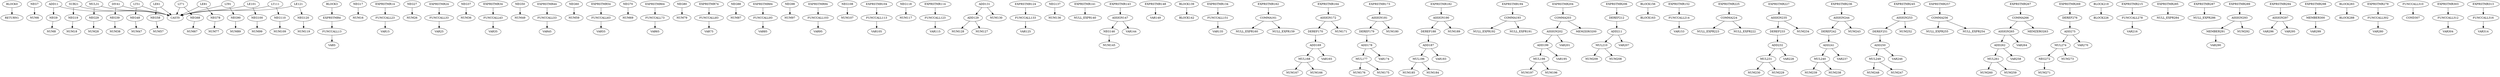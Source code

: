 digraph A { 
BLOCK0 -> RETURN1
NEG7 -> NUM6
NEG9 -> NUM8
ADD11 -> CAST0
ADD11 -> NEG9
FUNCCALL13 -> VAR5
EXPRSTMR4 -> FUNCCALL13
NEG17 -> NUM16
NEG19 -> NUM18
SUB21 -> CAST0
SUB21 -> NEG19
FUNCCALL23 -> VAR15
EXPRSTMR14 -> FUNCCALL23
NEG27 -> NUM26
NEG29 -> NUM28
MUL31 -> CAST0
MUL31 -> NEG29
FUNCCALL33 -> VAR25
EXPRSTMR24 -> FUNCCALL33
NEG37 -> NUM36
NEG39 -> NUM38
DIV41 -> CAST0
DIV41 -> NEG39
FUNCCALL43 -> VAR35
EXPRSTMR34 -> FUNCCALL43
NEG48 -> NUM47
NEG50 -> NUM49
LT51 -> CAST0
LT51 -> NEG48
FUNCCALL53 -> VAR45
EXPRSTMR44 -> FUNCCALL53
NEG58 -> NUM57
NEG60 -> NUM59
LE61 -> CAST0
LE61 -> NEG58
FUNCCALL63 -> VAR55
EXPRSTMR54 -> FUNCCALL63
NEG68 -> NUM67
NEG70 -> NUM69
LT71 -> NEG68
LT71 -> CAST0
FUNCCALL73 -> VAR65
EXPRSTMR64 -> FUNCCALL73
NEG78 -> NUM77
NEG80 -> NUM79
LE81 -> NEG78
LE81 -> CAST0
FUNCCALL83 -> VAR75
EXPRSTMR74 -> FUNCCALL83
NEG88 -> NUM87
NEG90 -> NUM89
LT91 -> NEG90
LT91 -> CAST0
FUNCCALL93 -> VAR85
EXPRSTMR84 -> FUNCCALL93
NEG98 -> NUM97
NEG100 -> NUM99
LE101 -> NEG100
LE101 -> CAST0
FUNCCALL103 -> VAR95
EXPRSTMR94 -> FUNCCALL103
NEG108 -> NUM107
NEG110 -> NUM109
LT111 -> CAST0
LT111 -> NEG110
FUNCCALL113 -> VAR105
EXPRSTMR104 -> FUNCCALL113
NEG118 -> NUM117
NEG120 -> NUM119
LE121 -> CAST0
LE121 -> NEG120
FUNCCALL123 -> VAR115
EXPRSTMR114 -> FUNCCALL123
ADD129 -> NUM128
ADD129 -> NUM127
ADD131 -> NUM130
ADD131 -> ADD129
FUNCCALL133 -> VAR125
EXPRSTMR124 -> FUNCCALL133
NEG137 -> NUM136
EXPRSTMR141 -> NULL_EXPR140
NEG146 -> NUM145
ASSIGN147 -> NEG146
ASSIGN147 -> VAR144
EXPRSTMR143 -> ASSIGN147
EXPRSTMR148 -> VAR149
BLOCK139 -> BLOCK142
FUNCCALL151 -> VAR135
EXPRSTMR134 -> FUNCCALL151
COMMA161 -> NULL_EXPR160
COMMA161 -> NULL_EXPR159
EXPRSTMR162 -> COMMA161
MUL168 -> NUM167
MUL168 -> NUM166
ADD169 -> MUL168
ADD169 -> VAR165
DEREF170 -> ADD169
ASSIGN172 -> NUM171
ASSIGN172 -> DEREF170
EXPRSTMR164 -> ASSIGN172
MUL177 -> NUM176
MUL177 -> NUM175
ADD178 -> MUL177
ADD178 -> VAR174
DEREF179 -> ADD178
ASSIGN181 -> NUM180
ASSIGN181 -> DEREF179
EXPRSTMR173 -> ASSIGN181
MUL186 -> NUM185
MUL186 -> NUM184
ADD187 -> MUL186
ADD187 -> VAR183
DEREF188 -> ADD187
ASSIGN190 -> NUM189
ASSIGN190 -> DEREF188
EXPRSTMR182 -> ASSIGN190
COMMA193 -> NULL_EXPR192
COMMA193 -> NULL_EXPR191
EXPRSTMR194 -> COMMA193
MUL198 -> NUM197
MUL198 -> NUM196
ADD199 -> MUL198
ADD199 -> VAR195
ASSIGN202 -> ADD199
ASSIGN202 -> VAR201
COMMA203 -> ASSIGN202
COMMA203 -> MEMZERO200
EXPRSTMR204 -> COMMA203
MUL210 -> NUM209
MUL210 -> NUM208
ADD211 -> MUL210
ADD211 -> VAR207
DEREF212 -> ADD211
EXPRSTMR206 -> DEREF212
BLOCK156 -> BLOCK163
FUNCCALL214 -> VAR153
EXPRSTMR152 -> FUNCCALL214
COMMA224 -> NULL_EXPR223
COMMA224 -> NULL_EXPR222
EXPRSTMR225 -> COMMA224
MUL231 -> NUM230
MUL231 -> NUM229
ADD232 -> MUL231
ADD232 -> VAR228
DEREF233 -> ADD232
ASSIGN235 -> NUM234
ASSIGN235 -> DEREF233
EXPRSTMR227 -> ASSIGN235
MUL240 -> NUM239
MUL240 -> NUM238
ADD241 -> MUL240
ADD241 -> VAR237
DEREF242 -> ADD241
ASSIGN244 -> NUM243
ASSIGN244 -> DEREF242
EXPRSTMR236 -> ASSIGN244
MUL249 -> NUM248
MUL249 -> NUM247
ADD250 -> MUL249
ADD250 -> VAR246
DEREF251 -> ADD250
ASSIGN253 -> NUM252
ASSIGN253 -> DEREF251
EXPRSTMR245 -> ASSIGN253
COMMA256 -> NULL_EXPR255
COMMA256 -> NULL_EXPR254
EXPRSTMR257 -> COMMA256
MUL261 -> NUM260
MUL261 -> NUM259
ADD262 -> MUL261
ADD262 -> VAR258
ASSIGN265 -> ADD262
ASSIGN265 -> VAR264
COMMA266 -> ASSIGN265
COMMA266 -> MEMZERO263
EXPRSTMR267 -> COMMA266
NEG272 -> NUM271
MUL274 -> NUM273
MUL274 -> NEG272
ADD275 -> MUL274
ADD275 -> VAR270
DEREF276 -> ADD275
EXPRSTMR269 -> DEREF276
BLOCK219 -> BLOCK226
FUNCCALL278 -> VAR216
EXPRSTMR215 -> FUNCCALL278
EXPRSTMR285 -> NULL_EXPR284
EXPRSTMR287 -> NULL_EXPR286
MEMBER291 -> VAR290
ASSIGN293 -> NUM292
ASSIGN293 -> MEMBER291
EXPRSTMR289 -> ASSIGN293
ASSIGN297 -> VAR296
ASSIGN297 -> VAR295
EXPRSTMR294 -> ASSIGN297
MEMBER300 -> VAR299
EXPRSTMR298 -> MEMBER300
BLOCK283 -> BLOCK288
FUNCCALL302 -> VAR280
EXPRSTMR279 -> FUNCCALL302
FUNCCALL310 -> COND307
FUNCCALL312 -> VAR304
EXPRSTMR303 -> FUNCCALL312
FUNCCALL316 -> VAR314
EXPRSTMR313 -> FUNCCALL316
BLOCK3 -> EXPRSTMR4
}
